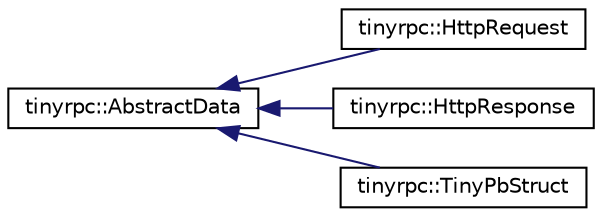 digraph "类继承关系图"
{
 // LATEX_PDF_SIZE
  edge [fontname="Helvetica",fontsize="10",labelfontname="Helvetica",labelfontsize="10"];
  node [fontname="Helvetica",fontsize="10",shape=record];
  rankdir="LR";
  Node0 [label="tinyrpc::AbstractData",height=0.2,width=0.4,color="black", fillcolor="white", style="filled",URL="$classtinyrpc_1_1AbstractData.html",tooltip=" "];
  Node0 -> Node1 [dir="back",color="midnightblue",fontsize="10",style="solid",fontname="Helvetica"];
  Node1 [label="tinyrpc::HttpRequest",height=0.2,width=0.4,color="black", fillcolor="white", style="filled",URL="$classtinyrpc_1_1HttpRequest.html",tooltip=" "];
  Node0 -> Node2 [dir="back",color="midnightblue",fontsize="10",style="solid",fontname="Helvetica"];
  Node2 [label="tinyrpc::HttpResponse",height=0.2,width=0.4,color="black", fillcolor="white", style="filled",URL="$classtinyrpc_1_1HttpResponse.html",tooltip=" "];
  Node0 -> Node3 [dir="back",color="midnightblue",fontsize="10",style="solid",fontname="Helvetica"];
  Node3 [label="tinyrpc::TinyPbStruct",height=0.2,width=0.4,color="black", fillcolor="white", style="filled",URL="$classtinyrpc_1_1TinyPbStruct.html",tooltip=" "];
}
